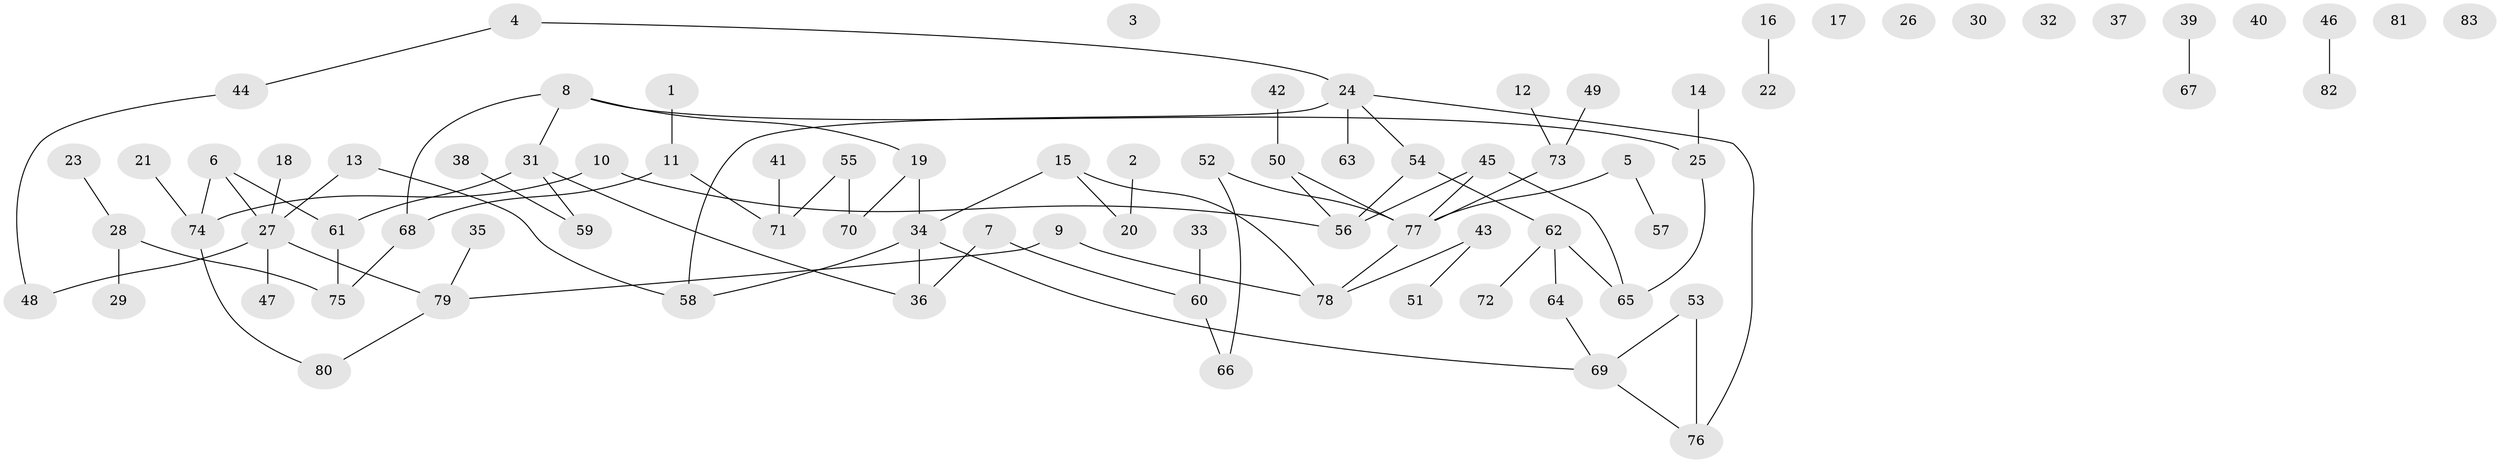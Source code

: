 // Generated by graph-tools (version 1.1) at 2025/25/03/09/25 03:25:24]
// undirected, 83 vertices, 86 edges
graph export_dot {
graph [start="1"]
  node [color=gray90,style=filled];
  1;
  2;
  3;
  4;
  5;
  6;
  7;
  8;
  9;
  10;
  11;
  12;
  13;
  14;
  15;
  16;
  17;
  18;
  19;
  20;
  21;
  22;
  23;
  24;
  25;
  26;
  27;
  28;
  29;
  30;
  31;
  32;
  33;
  34;
  35;
  36;
  37;
  38;
  39;
  40;
  41;
  42;
  43;
  44;
  45;
  46;
  47;
  48;
  49;
  50;
  51;
  52;
  53;
  54;
  55;
  56;
  57;
  58;
  59;
  60;
  61;
  62;
  63;
  64;
  65;
  66;
  67;
  68;
  69;
  70;
  71;
  72;
  73;
  74;
  75;
  76;
  77;
  78;
  79;
  80;
  81;
  82;
  83;
  1 -- 11;
  2 -- 20;
  4 -- 24;
  4 -- 44;
  5 -- 57;
  5 -- 77;
  6 -- 27;
  6 -- 61;
  6 -- 74;
  7 -- 36;
  7 -- 60;
  8 -- 19;
  8 -- 25;
  8 -- 31;
  8 -- 68;
  9 -- 78;
  9 -- 79;
  10 -- 56;
  10 -- 74;
  11 -- 68;
  11 -- 71;
  12 -- 73;
  13 -- 27;
  13 -- 58;
  14 -- 25;
  15 -- 20;
  15 -- 34;
  15 -- 78;
  16 -- 22;
  18 -- 27;
  19 -- 34;
  19 -- 70;
  21 -- 74;
  23 -- 28;
  24 -- 54;
  24 -- 58;
  24 -- 63;
  24 -- 76;
  25 -- 65;
  27 -- 47;
  27 -- 48;
  27 -- 79;
  28 -- 29;
  28 -- 75;
  31 -- 36;
  31 -- 59;
  31 -- 61;
  33 -- 60;
  34 -- 36;
  34 -- 58;
  34 -- 69;
  35 -- 79;
  38 -- 59;
  39 -- 67;
  41 -- 71;
  42 -- 50;
  43 -- 51;
  43 -- 78;
  44 -- 48;
  45 -- 56;
  45 -- 65;
  45 -- 77;
  46 -- 82;
  49 -- 73;
  50 -- 56;
  50 -- 77;
  52 -- 66;
  52 -- 77;
  53 -- 69;
  53 -- 76;
  54 -- 56;
  54 -- 62;
  55 -- 70;
  55 -- 71;
  60 -- 66;
  61 -- 75;
  62 -- 64;
  62 -- 65;
  62 -- 72;
  64 -- 69;
  68 -- 75;
  69 -- 76;
  73 -- 77;
  74 -- 80;
  77 -- 78;
  79 -- 80;
}
